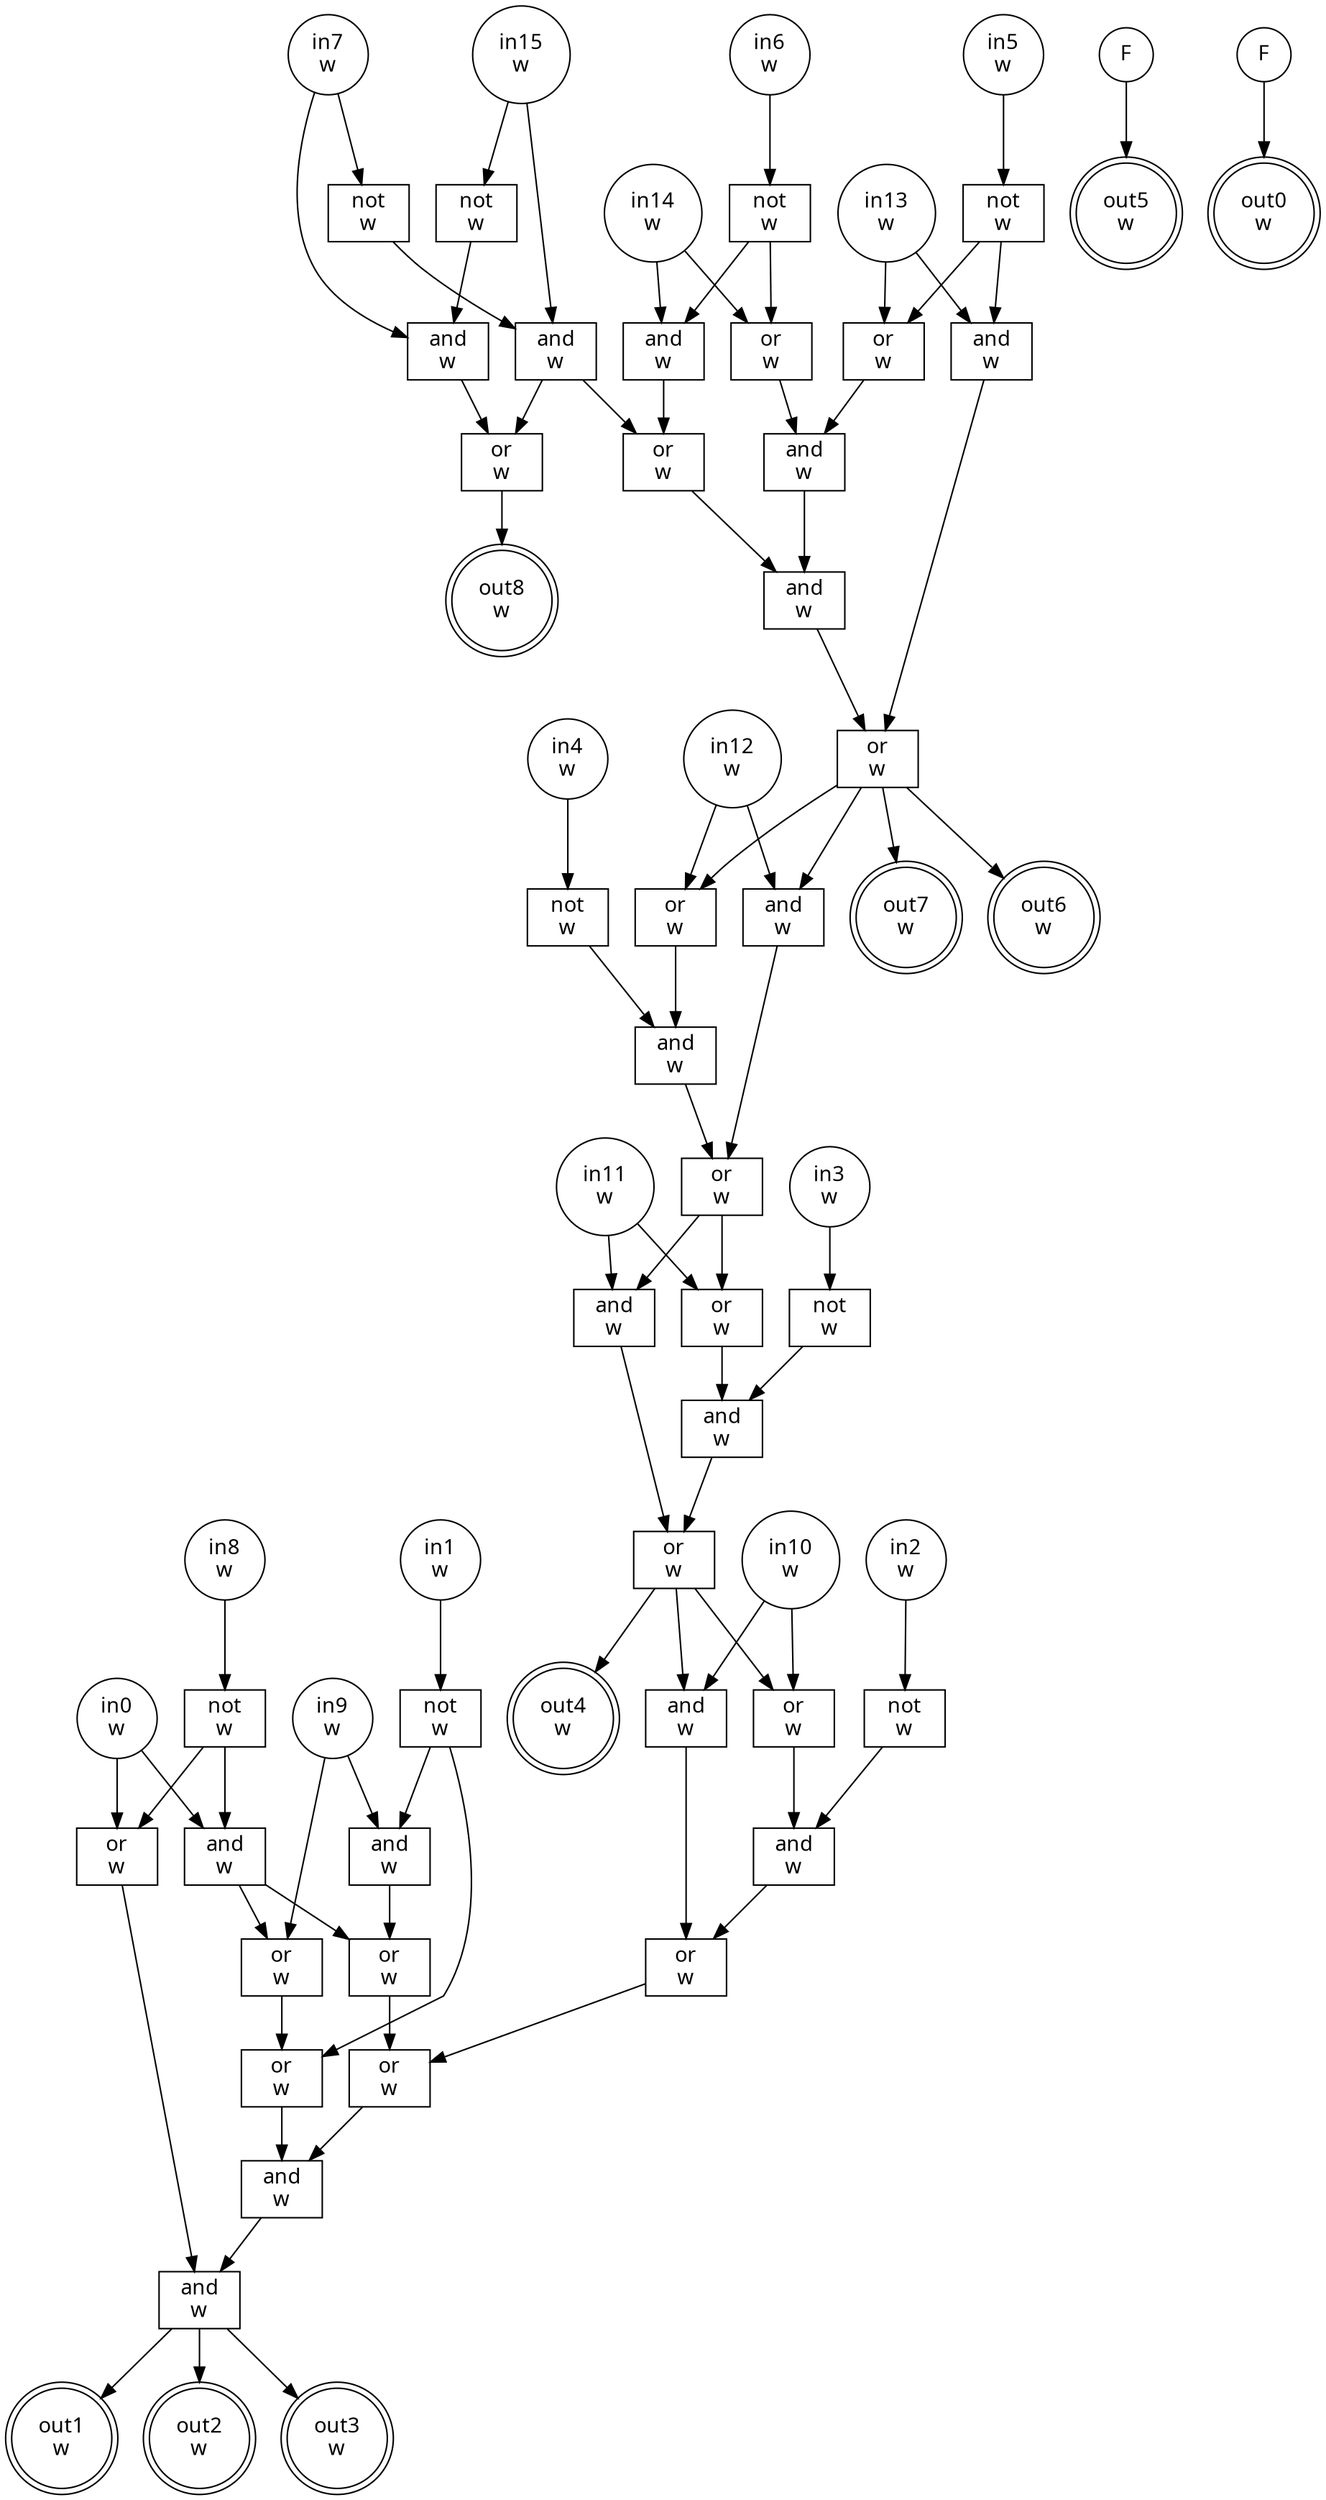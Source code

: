 digraph circuit{
	node [style = filled, fillcolor = white,shape=rect, fontname=geneva]
	g0 [label="in0\nw",shape=circle,fillcolor=white]
	g1 [label="in1\nw",shape=circle,fillcolor=white]
	g2 [label="in2\nw",shape=circle,fillcolor=white]
	g3 [label="in3\nw",shape=circle,fillcolor=white]
	g4 [label="in4\nw",shape=circle,fillcolor=white]
	g5 [label="in5\nw",shape=circle,fillcolor=white]
	g6 [label="in6\nw",shape=circle,fillcolor=white]
	g7 [label="in7\nw",shape=circle,fillcolor=white]
	g8 [label="in8\nw",shape=circle,fillcolor=white]
	g9 [label="in9\nw",shape=circle,fillcolor=white]
	g10 [label="in10\nw",shape=circle,fillcolor=white]
	g11 [label="in11\nw",shape=circle,fillcolor=white]
	g12 [label="in12\nw",shape=circle,fillcolor=white]
	g13 [label="in13\nw",shape=circle,fillcolor=white]
	g14 [label="in14\nw",shape=circle,fillcolor=white]
	g15 [label="in15\nw",shape=circle,fillcolor=white]
	g16 [label="F",shape=circle,fillcolor=white]
	g17 [label="F",shape=circle,fillcolor=white]
	g18 [label="not\nw",fillcolor=white]
	g19 [label="not\nw",fillcolor=white]
	g20 [label="and\nw",fillcolor=white]
	g21 [label="not\nw",fillcolor=white]
	g22 [label="and\nw",fillcolor=white]
	g23 [label="or\nw",fillcolor=white]
	g24 [label="not\nw",fillcolor=white]
	g25 [label="or\nw",fillcolor=white]
	g26 [label="and\nw",fillcolor=white]
	g27 [label="or\nw",fillcolor=white]
	g28 [label="not\nw",fillcolor=white]
	g29 [label="or\nw",fillcolor=white]
	g30 [label="and\nw",fillcolor=white]
	g31 [label="and\nw",fillcolor=white]
	g32 [label="and\nw",fillcolor=white]
	g33 [label="or\nw",fillcolor=white]
	g34 [label="or\nw",fillcolor=white]
	g35 [label="and\nw",fillcolor=white]
	g36 [label="not\nw",fillcolor=white]
	g37 [label="and\nw",fillcolor=white]
	g38 [label="or\nw",fillcolor=white]
	g39 [label="or\nw",fillcolor=white]
	g40 [label="and\nw",fillcolor=white]
	g41 [label="not\nw",fillcolor=white]
	g42 [label="and\nw",fillcolor=white]
	g43 [label="or\nw",fillcolor=white]
	g44 [label="or\nw",fillcolor=white]
	g45 [label="and\nw",fillcolor=white]
	g46 [label="not\nw",fillcolor=white]
	g47 [label="and\nw",fillcolor=white]
	g48 [label="or\nw",fillcolor=white]
	g49 [label="not\nw",fillcolor=white]
	g50 [label="and\nw",fillcolor=white]
	g51 [label="and\nw",fillcolor=white]
	g52 [label="or\nw",fillcolor=white]
	g53 [label="or\nw",fillcolor=white]
	g54 [label="or\nw",fillcolor=white]
	g55 [label="or\nw",fillcolor=white]
	g56 [label="and\nw",fillcolor=white]
	g57 [label="or\nw",fillcolor=white]
	g58 [label="and\nw",fillcolor=white]
	g59 [label="out0\nw",shape=doublecircle,fillcolor=white]
	g60 [label="out1\nw",shape=doublecircle,fillcolor=white]
	g61 [label="out2\nw",shape=doublecircle,fillcolor=white]
	g62 [label="out3\nw",shape=doublecircle,fillcolor=white]
	g63 [label="out4\nw",shape=doublecircle,fillcolor=white]
	g64 [label="out5\nw",shape=doublecircle,fillcolor=white]
	g65 [label="out6\nw",shape=doublecircle,fillcolor=white]
	g66 [label="out7\nw",shape=doublecircle,fillcolor=white]
	g67 [label="out8\nw",shape=doublecircle,fillcolor=white]
	edge [fontname=Geneva,fontcolor=forestgreen]
	g0->g51
	g0->g57
	g1->g49
	g2->g46
	g3->g41
	g4->g36
	g5->g28
	g6->g24
	g7->g20
	g7->g21
	g8->g19
	g9->g50
	g9->g52
	g10->g44
	g10->g45
	g11->g39
	g11->g40
	g12->g34
	g12->g35
	g13->g29
	g13->g32
	g14->g25
	g14->g26
	g15->g18
	g15->g22
	g16->g64
	g17->g59
	g18->g20
	g19->g51
	g19->g57
	g20->g23
	g21->g22
	g22->g23
	g22->g27
	g23->g67
	g24->g25
	g24->g26
	g25->g30
	g26->g27
	g27->g31
	g28->g29
	g28->g32
	g29->g30
	g30->g31
	g31->g33
	g32->g33
	g33->g34
	g33->g35
	g33->g65
	g33->g66
	g34->g37
	g35->g38
	g36->g37
	g37->g38
	g38->g39
	g38->g40
	g39->g42
	g40->g43
	g41->g42
	g42->g43
	g43->g44
	g43->g45
	g43->g63
	g44->g47
	g45->g48
	g46->g47
	g47->g48
	g48->g55
	g49->g50
	g49->g53
	g50->g54
	g51->g52
	g51->g54
	g52->g53
	g53->g56
	g54->g55
	g55->g56
	g56->g58
	g57->g58
	g58->g60
	g58->g61
	g58->g62
}
